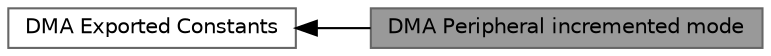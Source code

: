 digraph "DMA Peripheral incremented mode"
{
 // LATEX_PDF_SIZE
  bgcolor="transparent";
  edge [fontname=Helvetica,fontsize=10,labelfontname=Helvetica,labelfontsize=10];
  node [fontname=Helvetica,fontsize=10,shape=box,height=0.2,width=0.4];
  rankdir=LR;
  Node2 [id="Node000002",label="DMA Exported Constants",height=0.2,width=0.4,color="grey40", fillcolor="white", style="filled",URL="$group__DMA__Exported__Constants.html",tooltip="DMA Exported constants."];
  Node1 [id="Node000001",label="DMA Peripheral incremented mode",height=0.2,width=0.4,color="gray40", fillcolor="grey60", style="filled", fontcolor="black",tooltip="DMA peripheral incremented mode."];
  Node2->Node1 [shape=plaintext, dir="back", style="solid"];
}
